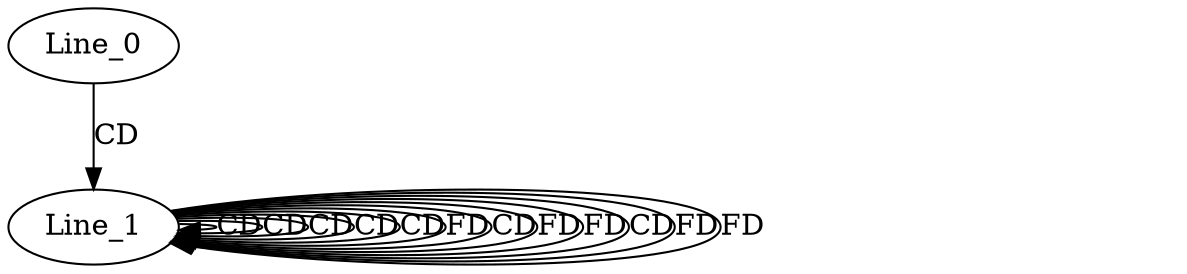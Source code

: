 digraph G {
  Line_0;
  Line_1;
  Line_1;
  Line_1;
  Line_1;
  Line_1;
  Line_1;
  Line_1;
  Line_1;
  Line_0 -> Line_1 [ label="CD" ];
  Line_1 -> Line_1 [ label="CD" ];
  Line_1 -> Line_1 [ label="CD" ];
  Line_1 -> Line_1 [ label="CD" ];
  Line_1 -> Line_1 [ label="CD" ];
  Line_1 -> Line_1 [ label="CD" ];
  Line_1 -> Line_1 [ label="FD" ];
  Line_1 -> Line_1 [ label="CD" ];
  Line_1 -> Line_1 [ label="FD" ];
  Line_1 -> Line_1 [ label="FD" ];
  Line_1 -> Line_1 [ label="CD" ];
  Line_1 -> Line_1 [ label="FD" ];
  Line_1 -> Line_1 [ label="FD" ];
}

